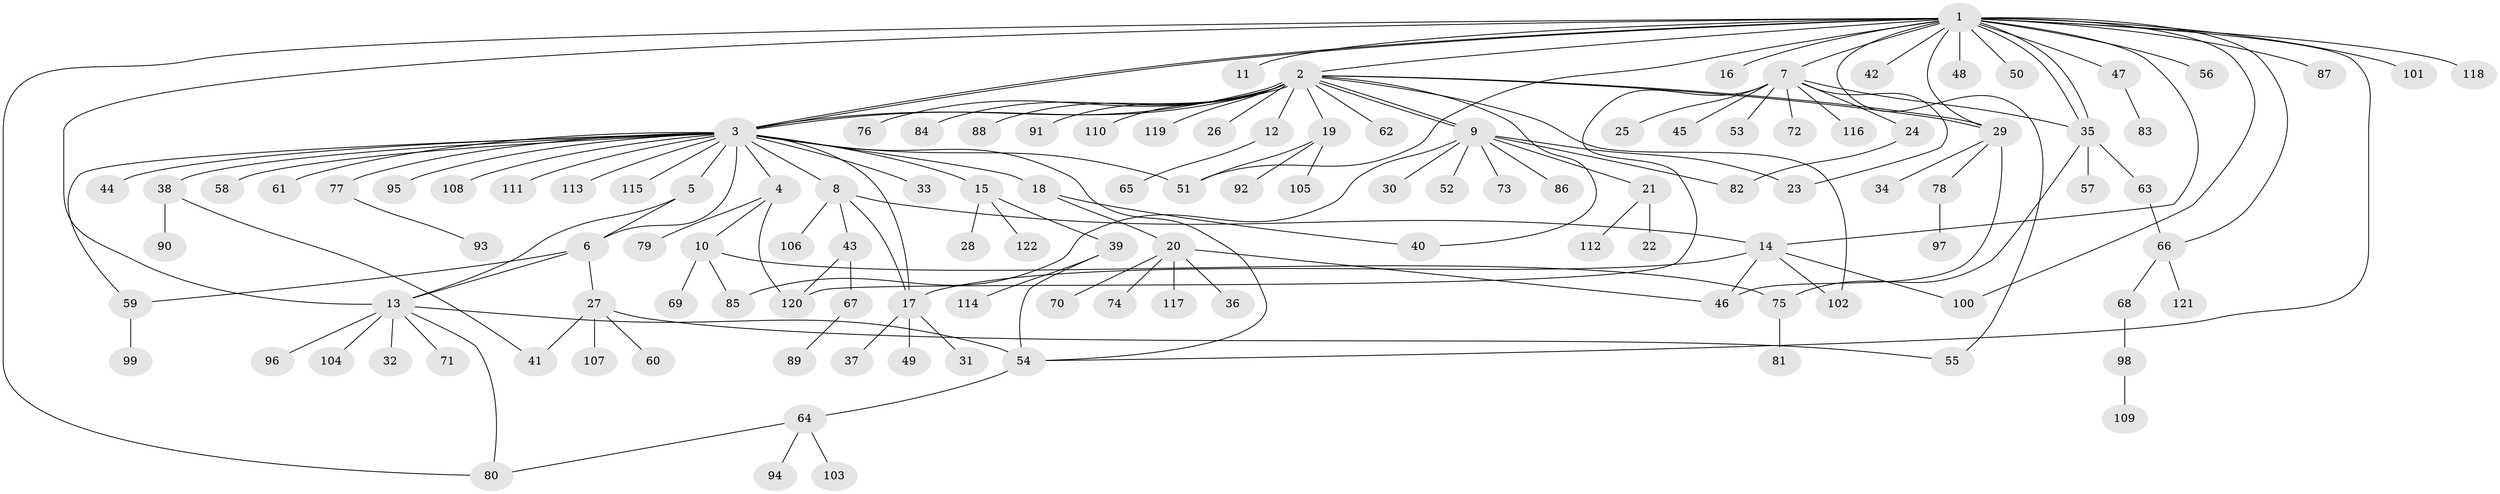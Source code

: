 // coarse degree distribution, {23: 0.010416666666666666, 19: 0.010416666666666666, 25: 0.010416666666666666, 6: 0.020833333333333332, 2: 0.11458333333333333, 12: 0.010416666666666666, 4: 0.03125, 9: 0.010416666666666666, 1: 0.65625, 8: 0.010416666666666666, 7: 0.010416666666666666, 3: 0.07291666666666667, 5: 0.03125}
// Generated by graph-tools (version 1.1) at 2025/41/03/06/25 10:41:47]
// undirected, 122 vertices, 157 edges
graph export_dot {
graph [start="1"]
  node [color=gray90,style=filled];
  1;
  2;
  3;
  4;
  5;
  6;
  7;
  8;
  9;
  10;
  11;
  12;
  13;
  14;
  15;
  16;
  17;
  18;
  19;
  20;
  21;
  22;
  23;
  24;
  25;
  26;
  27;
  28;
  29;
  30;
  31;
  32;
  33;
  34;
  35;
  36;
  37;
  38;
  39;
  40;
  41;
  42;
  43;
  44;
  45;
  46;
  47;
  48;
  49;
  50;
  51;
  52;
  53;
  54;
  55;
  56;
  57;
  58;
  59;
  60;
  61;
  62;
  63;
  64;
  65;
  66;
  67;
  68;
  69;
  70;
  71;
  72;
  73;
  74;
  75;
  76;
  77;
  78;
  79;
  80;
  81;
  82;
  83;
  84;
  85;
  86;
  87;
  88;
  89;
  90;
  91;
  92;
  93;
  94;
  95;
  96;
  97;
  98;
  99;
  100;
  101;
  102;
  103;
  104;
  105;
  106;
  107;
  108;
  109;
  110;
  111;
  112;
  113;
  114;
  115;
  116;
  117;
  118;
  119;
  120;
  121;
  122;
  1 -- 2;
  1 -- 3;
  1 -- 3;
  1 -- 7;
  1 -- 11;
  1 -- 13;
  1 -- 14;
  1 -- 16;
  1 -- 29;
  1 -- 35;
  1 -- 35;
  1 -- 42;
  1 -- 47;
  1 -- 48;
  1 -- 50;
  1 -- 51;
  1 -- 54;
  1 -- 55;
  1 -- 56;
  1 -- 66;
  1 -- 80;
  1 -- 87;
  1 -- 100;
  1 -- 101;
  1 -- 118;
  2 -- 3;
  2 -- 3;
  2 -- 9;
  2 -- 9;
  2 -- 12;
  2 -- 19;
  2 -- 26;
  2 -- 29;
  2 -- 29;
  2 -- 40;
  2 -- 62;
  2 -- 76;
  2 -- 84;
  2 -- 88;
  2 -- 91;
  2 -- 102;
  2 -- 110;
  2 -- 119;
  3 -- 4;
  3 -- 5;
  3 -- 6;
  3 -- 8;
  3 -- 15;
  3 -- 17;
  3 -- 18;
  3 -- 33;
  3 -- 38;
  3 -- 44;
  3 -- 51;
  3 -- 54;
  3 -- 58;
  3 -- 59;
  3 -- 61;
  3 -- 77;
  3 -- 95;
  3 -- 108;
  3 -- 111;
  3 -- 113;
  3 -- 115;
  4 -- 10;
  4 -- 79;
  4 -- 120;
  5 -- 6;
  5 -- 13;
  6 -- 13;
  6 -- 27;
  6 -- 59;
  7 -- 23;
  7 -- 24;
  7 -- 25;
  7 -- 35;
  7 -- 45;
  7 -- 53;
  7 -- 72;
  7 -- 116;
  7 -- 120;
  8 -- 14;
  8 -- 17;
  8 -- 43;
  8 -- 106;
  9 -- 21;
  9 -- 23;
  9 -- 30;
  9 -- 52;
  9 -- 73;
  9 -- 82;
  9 -- 85;
  9 -- 86;
  10 -- 69;
  10 -- 75;
  10 -- 85;
  12 -- 65;
  13 -- 32;
  13 -- 54;
  13 -- 71;
  13 -- 80;
  13 -- 96;
  13 -- 104;
  14 -- 17;
  14 -- 46;
  14 -- 100;
  14 -- 102;
  15 -- 28;
  15 -- 39;
  15 -- 122;
  17 -- 31;
  17 -- 37;
  17 -- 49;
  18 -- 20;
  18 -- 40;
  19 -- 51;
  19 -- 92;
  19 -- 105;
  20 -- 36;
  20 -- 46;
  20 -- 70;
  20 -- 74;
  20 -- 117;
  21 -- 22;
  21 -- 112;
  24 -- 82;
  27 -- 41;
  27 -- 55;
  27 -- 60;
  27 -- 107;
  29 -- 34;
  29 -- 46;
  29 -- 78;
  35 -- 57;
  35 -- 63;
  35 -- 75;
  38 -- 41;
  38 -- 90;
  39 -- 54;
  39 -- 114;
  43 -- 67;
  43 -- 120;
  47 -- 83;
  54 -- 64;
  59 -- 99;
  63 -- 66;
  64 -- 80;
  64 -- 94;
  64 -- 103;
  66 -- 68;
  66 -- 121;
  67 -- 89;
  68 -- 98;
  75 -- 81;
  77 -- 93;
  78 -- 97;
  98 -- 109;
}
